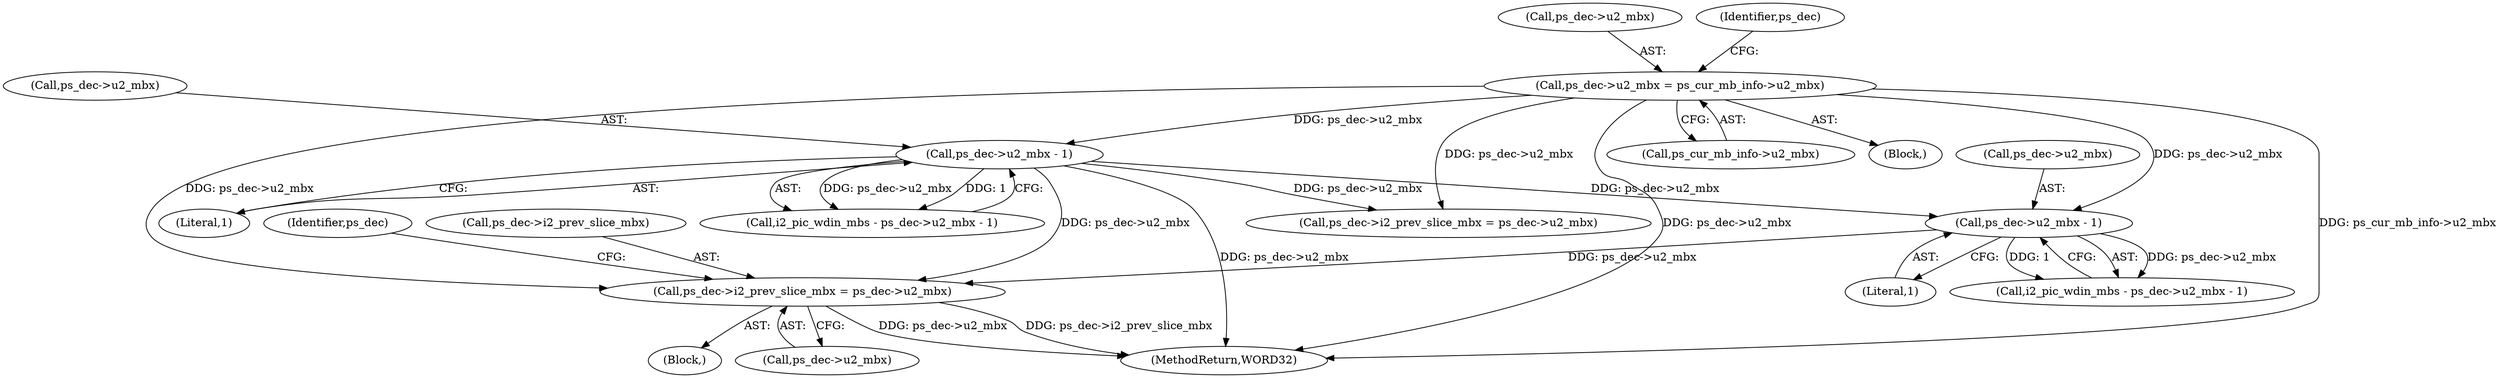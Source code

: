 digraph "0_Android_d4841f1161bdb5e13cb19e81af42437a634dd6ef@pointer" {
"1001330" [label="(Call,ps_dec->i2_prev_slice_mbx = ps_dec->u2_mbx)"];
"1001184" [label="(Call,ps_dec->u2_mbx - 1)"];
"1000580" [label="(Call,ps_dec->u2_mbx = ps_cur_mb_info->u2_mbx)"];
"1000641" [label="(Call,ps_dec->u2_mbx - 1)"];
"1001364" [label="(MethodReturn,WORD32)"];
"1000136" [label="(Block,)"];
"1000642" [label="(Call,ps_dec->u2_mbx)"];
"1001330" [label="(Call,ps_dec->i2_prev_slice_mbx = ps_dec->u2_mbx)"];
"1001339" [label="(Identifier,ps_dec)"];
"1000641" [label="(Call,ps_dec->u2_mbx - 1)"];
"1001331" [label="(Call,ps_dec->i2_prev_slice_mbx)"];
"1000581" [label="(Call,ps_dec->u2_mbx)"];
"1000584" [label="(Call,ps_cur_mb_info->u2_mbx)"];
"1001334" [label="(Call,ps_dec->u2_mbx)"];
"1000580" [label="(Call,ps_dec->u2_mbx = ps_cur_mb_info->u2_mbx)"];
"1000733" [label="(Call,ps_dec->i2_prev_slice_mbx = ps_dec->u2_mbx)"];
"1001182" [label="(Call,i2_pic_wdin_mbs - ps_dec->u2_mbx - 1)"];
"1000589" [label="(Identifier,ps_dec)"];
"1001188" [label="(Literal,1)"];
"1000645" [label="(Literal,1)"];
"1001184" [label="(Call,ps_dec->u2_mbx - 1)"];
"1000528" [label="(Block,)"];
"1000639" [label="(Call,i2_pic_wdin_mbs - ps_dec->u2_mbx - 1)"];
"1001185" [label="(Call,ps_dec->u2_mbx)"];
"1001330" -> "1000136"  [label="AST: "];
"1001330" -> "1001334"  [label="CFG: "];
"1001331" -> "1001330"  [label="AST: "];
"1001334" -> "1001330"  [label="AST: "];
"1001339" -> "1001330"  [label="CFG: "];
"1001330" -> "1001364"  [label="DDG: ps_dec->u2_mbx"];
"1001330" -> "1001364"  [label="DDG: ps_dec->i2_prev_slice_mbx"];
"1001184" -> "1001330"  [label="DDG: ps_dec->u2_mbx"];
"1000580" -> "1001330"  [label="DDG: ps_dec->u2_mbx"];
"1000641" -> "1001330"  [label="DDG: ps_dec->u2_mbx"];
"1001184" -> "1001182"  [label="AST: "];
"1001184" -> "1001188"  [label="CFG: "];
"1001185" -> "1001184"  [label="AST: "];
"1001188" -> "1001184"  [label="AST: "];
"1001182" -> "1001184"  [label="CFG: "];
"1001184" -> "1001182"  [label="DDG: ps_dec->u2_mbx"];
"1001184" -> "1001182"  [label="DDG: 1"];
"1000580" -> "1001184"  [label="DDG: ps_dec->u2_mbx"];
"1000641" -> "1001184"  [label="DDG: ps_dec->u2_mbx"];
"1000580" -> "1000528"  [label="AST: "];
"1000580" -> "1000584"  [label="CFG: "];
"1000581" -> "1000580"  [label="AST: "];
"1000584" -> "1000580"  [label="AST: "];
"1000589" -> "1000580"  [label="CFG: "];
"1000580" -> "1001364"  [label="DDG: ps_cur_mb_info->u2_mbx"];
"1000580" -> "1001364"  [label="DDG: ps_dec->u2_mbx"];
"1000580" -> "1000641"  [label="DDG: ps_dec->u2_mbx"];
"1000580" -> "1000733"  [label="DDG: ps_dec->u2_mbx"];
"1000641" -> "1000639"  [label="AST: "];
"1000641" -> "1000645"  [label="CFG: "];
"1000642" -> "1000641"  [label="AST: "];
"1000645" -> "1000641"  [label="AST: "];
"1000639" -> "1000641"  [label="CFG: "];
"1000641" -> "1001364"  [label="DDG: ps_dec->u2_mbx"];
"1000641" -> "1000639"  [label="DDG: ps_dec->u2_mbx"];
"1000641" -> "1000639"  [label="DDG: 1"];
"1000641" -> "1000733"  [label="DDG: ps_dec->u2_mbx"];
}
